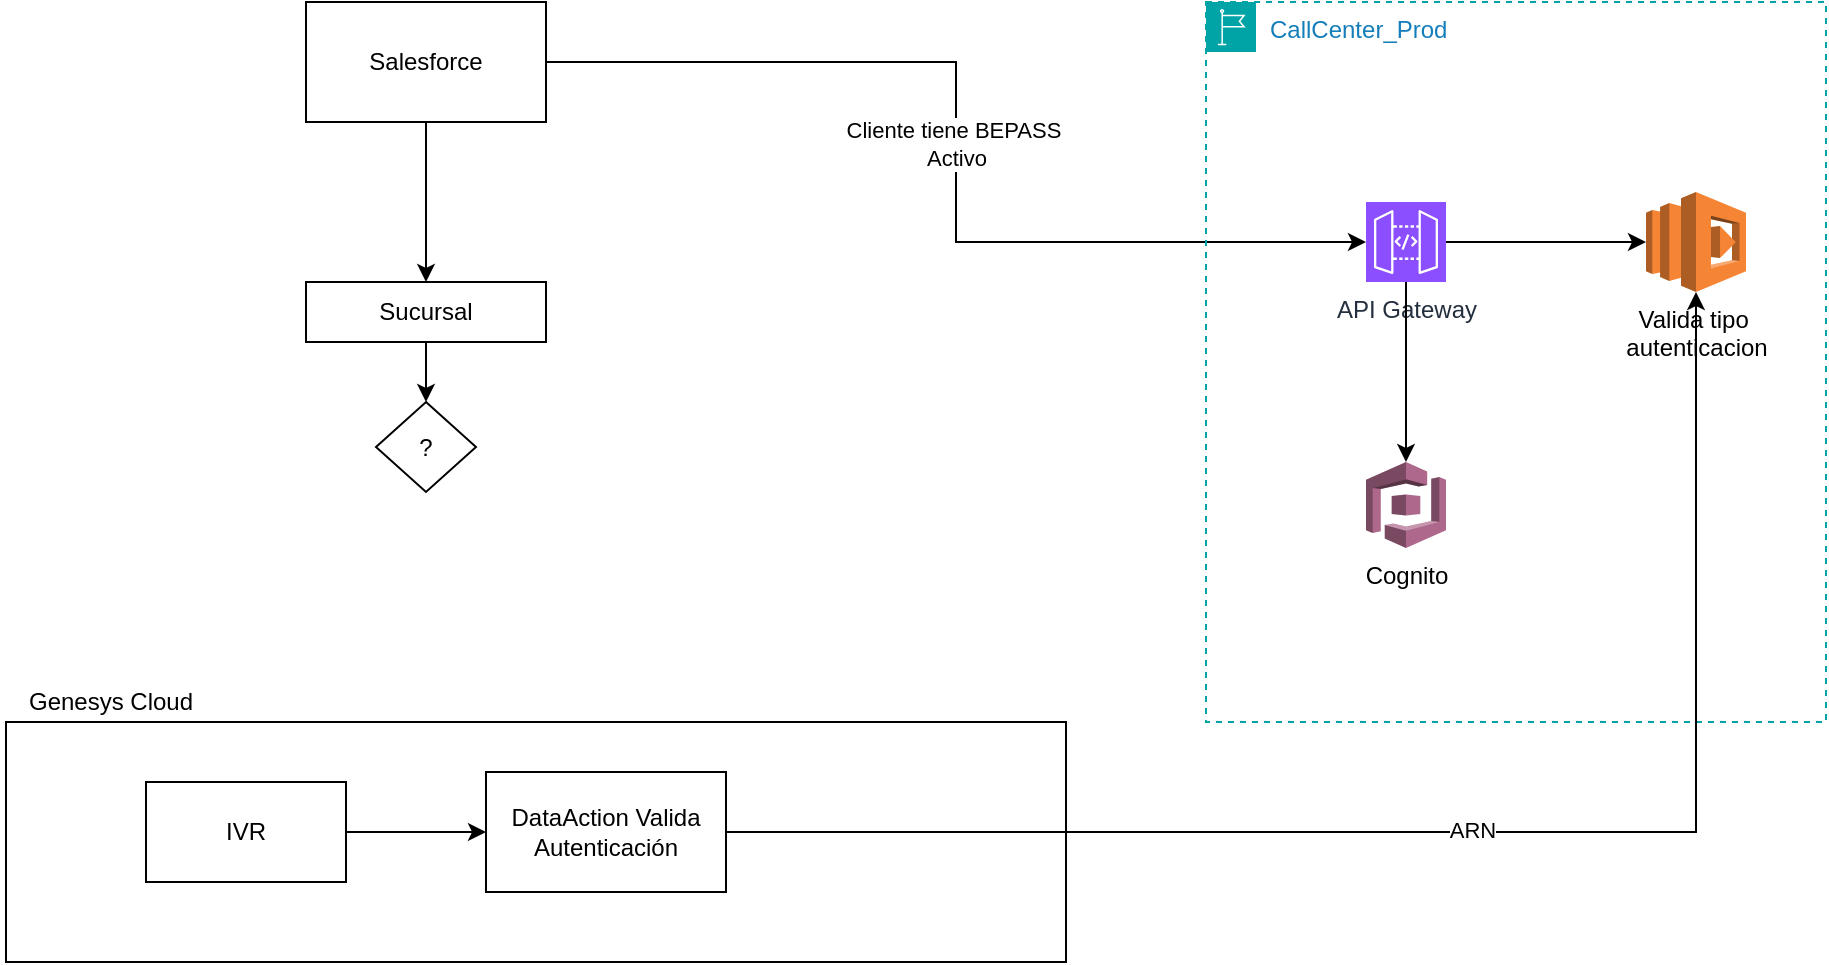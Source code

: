 <mxfile version="26.0.16">
  <diagram name="Página-1" id="vBr23Gh20WZKGTqE2Cpy">
    <mxGraphModel dx="1674" dy="746" grid="1" gridSize="10" guides="1" tooltips="1" connect="1" arrows="1" fold="1" page="1" pageScale="1" pageWidth="1169" pageHeight="827" math="0" shadow="0">
      <root>
        <mxCell id="0" />
        <mxCell id="1" parent="0" />
        <mxCell id="rS9MF68eR8BM3vYg2wUR-3" value="" style="edgeStyle=orthogonalEdgeStyle;rounded=0;orthogonalLoop=1;jettySize=auto;html=1;entryX=0;entryY=0.5;entryDx=0;entryDy=0;entryPerimeter=0;" edge="1" parent="1" source="rS9MF68eR8BM3vYg2wUR-1" target="rS9MF68eR8BM3vYg2wUR-8">
          <mxGeometry relative="1" as="geometry">
            <mxPoint x="630" y="235" as="targetPoint" />
          </mxGeometry>
        </mxCell>
        <mxCell id="rS9MF68eR8BM3vYg2wUR-4" value="Cliente tiene BEPASS&amp;nbsp;&lt;div&gt;Activo&lt;/div&gt;" style="edgeLabel;html=1;align=center;verticalAlign=middle;resizable=0;points=[];" vertex="1" connectable="0" parent="rS9MF68eR8BM3vYg2wUR-3">
          <mxGeometry x="-0.126" y="3" relative="1" as="geometry">
            <mxPoint x="-3" y="27" as="offset" />
          </mxGeometry>
        </mxCell>
        <mxCell id="rS9MF68eR8BM3vYg2wUR-27" value="" style="edgeStyle=orthogonalEdgeStyle;rounded=0;orthogonalLoop=1;jettySize=auto;html=1;" edge="1" parent="1" source="rS9MF68eR8BM3vYg2wUR-1" target="rS9MF68eR8BM3vYg2wUR-26">
          <mxGeometry relative="1" as="geometry" />
        </mxCell>
        <mxCell id="rS9MF68eR8BM3vYg2wUR-1" value="Salesforce" style="rounded=0;whiteSpace=wrap;html=1;" vertex="1" parent="1">
          <mxGeometry x="260" y="100" width="120" height="60" as="geometry" />
        </mxCell>
        <mxCell id="rS9MF68eR8BM3vYg2wUR-6" value="CallCenter_Prod" style="points=[[0,0],[0.25,0],[0.5,0],[0.75,0],[1,0],[1,0.25],[1,0.5],[1,0.75],[1,1],[0.75,1],[0.5,1],[0.25,1],[0,1],[0,0.75],[0,0.5],[0,0.25]];outlineConnect=0;gradientColor=none;html=1;whiteSpace=wrap;fontSize=12;fontStyle=0;container=1;pointerEvents=0;collapsible=0;recursiveResize=0;shape=mxgraph.aws4.group;grIcon=mxgraph.aws4.group_region;strokeColor=#00A4A6;fillColor=none;verticalAlign=top;align=left;spacingLeft=30;fontColor=#147EBA;dashed=1;" vertex="1" parent="1">
          <mxGeometry x="710" y="100" width="310" height="360" as="geometry" />
        </mxCell>
        <mxCell id="rS9MF68eR8BM3vYg2wUR-8" value="API Gateway" style="sketch=0;points=[[0,0,0],[0.25,0,0],[0.5,0,0],[0.75,0,0],[1,0,0],[0,1,0],[0.25,1,0],[0.5,1,0],[0.75,1,0],[1,1,0],[0,0.25,0],[0,0.5,0],[0,0.75,0],[1,0.25,0],[1,0.5,0],[1,0.75,0]];outlineConnect=0;fontColor=#232F3E;fillColor=#8C4FFF;strokeColor=#ffffff;dashed=0;verticalLabelPosition=bottom;verticalAlign=top;align=center;html=1;fontSize=12;fontStyle=0;aspect=fixed;shape=mxgraph.aws4.resourceIcon;resIcon=mxgraph.aws4.api_gateway;" vertex="1" parent="rS9MF68eR8BM3vYg2wUR-6">
          <mxGeometry x="80" y="100" width="40" height="40" as="geometry" />
        </mxCell>
        <mxCell id="rS9MF68eR8BM3vYg2wUR-9" value="Valida tipo&amp;nbsp;&lt;div&gt;autenticacion&lt;/div&gt;" style="outlineConnect=0;dashed=0;verticalLabelPosition=bottom;verticalAlign=top;align=center;html=1;shape=mxgraph.aws3.lambda;fillColor=#F58534;gradientColor=none;" vertex="1" parent="rS9MF68eR8BM3vYg2wUR-6">
          <mxGeometry x="220" y="95" width="50" height="50" as="geometry" />
        </mxCell>
        <mxCell id="rS9MF68eR8BM3vYg2wUR-10" style="edgeStyle=orthogonalEdgeStyle;rounded=0;orthogonalLoop=1;jettySize=auto;html=1;entryX=0;entryY=0.5;entryDx=0;entryDy=0;entryPerimeter=0;" edge="1" parent="rS9MF68eR8BM3vYg2wUR-6" source="rS9MF68eR8BM3vYg2wUR-8" target="rS9MF68eR8BM3vYg2wUR-9">
          <mxGeometry relative="1" as="geometry" />
        </mxCell>
        <mxCell id="rS9MF68eR8BM3vYg2wUR-23" value="Cognito" style="outlineConnect=0;dashed=0;verticalLabelPosition=bottom;verticalAlign=top;align=center;html=1;shape=mxgraph.aws3.cognito;fillColor=#AD688B;gradientColor=none;" vertex="1" parent="rS9MF68eR8BM3vYg2wUR-6">
          <mxGeometry x="80" y="230" width="40" height="43" as="geometry" />
        </mxCell>
        <mxCell id="rS9MF68eR8BM3vYg2wUR-24" style="edgeStyle=orthogonalEdgeStyle;rounded=0;orthogonalLoop=1;jettySize=auto;html=1;entryX=0.5;entryY=0;entryDx=0;entryDy=0;entryPerimeter=0;" edge="1" parent="rS9MF68eR8BM3vYg2wUR-6" source="rS9MF68eR8BM3vYg2wUR-8" target="rS9MF68eR8BM3vYg2wUR-23">
          <mxGeometry relative="1" as="geometry" />
        </mxCell>
        <mxCell id="rS9MF68eR8BM3vYg2wUR-11" value="" style="rounded=0;whiteSpace=wrap;html=1;" vertex="1" parent="1">
          <mxGeometry x="110" y="460" width="530" height="120" as="geometry" />
        </mxCell>
        <mxCell id="rS9MF68eR8BM3vYg2wUR-12" value="Genesys Cloud" style="text;html=1;align=center;verticalAlign=middle;resizable=0;points=[];autosize=1;strokeColor=none;fillColor=none;" vertex="1" parent="1">
          <mxGeometry x="107" y="435" width="110" height="30" as="geometry" />
        </mxCell>
        <mxCell id="rS9MF68eR8BM3vYg2wUR-16" value="" style="edgeStyle=orthogonalEdgeStyle;rounded=0;orthogonalLoop=1;jettySize=auto;html=1;" edge="1" parent="1" source="rS9MF68eR8BM3vYg2wUR-13" target="rS9MF68eR8BM3vYg2wUR-15">
          <mxGeometry relative="1" as="geometry" />
        </mxCell>
        <mxCell id="rS9MF68eR8BM3vYg2wUR-13" value="IVR" style="rounded=0;whiteSpace=wrap;html=1;" vertex="1" parent="1">
          <mxGeometry x="180" y="490" width="100" height="50" as="geometry" />
        </mxCell>
        <mxCell id="rS9MF68eR8BM3vYg2wUR-19" style="edgeStyle=orthogonalEdgeStyle;rounded=0;orthogonalLoop=1;jettySize=auto;html=1;" edge="1" parent="1" source="rS9MF68eR8BM3vYg2wUR-15" target="rS9MF68eR8BM3vYg2wUR-9">
          <mxGeometry relative="1" as="geometry" />
        </mxCell>
        <mxCell id="rS9MF68eR8BM3vYg2wUR-20" value="ARN" style="edgeLabel;html=1;align=center;verticalAlign=middle;resizable=0;points=[];" vertex="1" connectable="0" parent="rS9MF68eR8BM3vYg2wUR-19">
          <mxGeometry x="-0.012" y="1" relative="1" as="geometry">
            <mxPoint as="offset" />
          </mxGeometry>
        </mxCell>
        <mxCell id="rS9MF68eR8BM3vYg2wUR-15" value="DataAction Valida Autenticación" style="whiteSpace=wrap;html=1;rounded=0;" vertex="1" parent="1">
          <mxGeometry x="350" y="485" width="120" height="60" as="geometry" />
        </mxCell>
        <mxCell id="rS9MF68eR8BM3vYg2wUR-25" style="edgeStyle=orthogonalEdgeStyle;rounded=0;orthogonalLoop=1;jettySize=auto;html=1;exitX=0.5;exitY=1;exitDx=0;exitDy=0;" edge="1" parent="1" source="rS9MF68eR8BM3vYg2wUR-6" target="rS9MF68eR8BM3vYg2wUR-6">
          <mxGeometry relative="1" as="geometry" />
        </mxCell>
        <mxCell id="rS9MF68eR8BM3vYg2wUR-30" value="" style="edgeStyle=orthogonalEdgeStyle;rounded=0;orthogonalLoop=1;jettySize=auto;html=1;" edge="1" parent="1" source="rS9MF68eR8BM3vYg2wUR-26" target="rS9MF68eR8BM3vYg2wUR-29">
          <mxGeometry relative="1" as="geometry" />
        </mxCell>
        <mxCell id="rS9MF68eR8BM3vYg2wUR-26" value="Sucursal" style="rounded=0;whiteSpace=wrap;html=1;" vertex="1" parent="1">
          <mxGeometry x="260" y="240" width="120" height="30" as="geometry" />
        </mxCell>
        <mxCell id="rS9MF68eR8BM3vYg2wUR-29" value="?" style="rhombus;whiteSpace=wrap;html=1;rounded=0;" vertex="1" parent="1">
          <mxGeometry x="295" y="300" width="50" height="45" as="geometry" />
        </mxCell>
        <mxCell id="rS9MF68eR8BM3vYg2wUR-31" style="edgeStyle=orthogonalEdgeStyle;rounded=0;orthogonalLoop=1;jettySize=auto;html=1;exitX=0.5;exitY=1;exitDx=0;exitDy=0;" edge="1" parent="1" source="rS9MF68eR8BM3vYg2wUR-6" target="rS9MF68eR8BM3vYg2wUR-6">
          <mxGeometry relative="1" as="geometry" />
        </mxCell>
      </root>
    </mxGraphModel>
  </diagram>
</mxfile>
